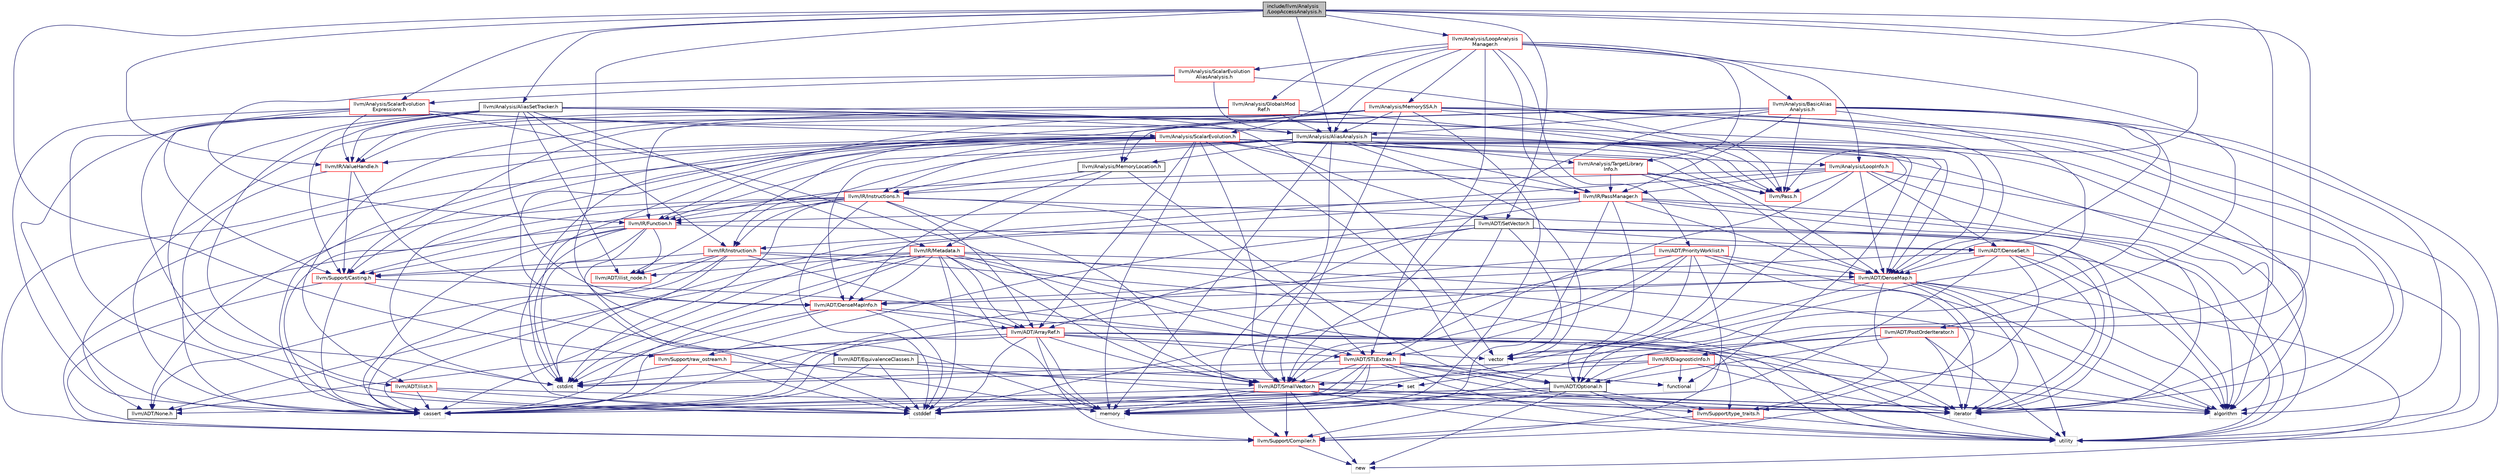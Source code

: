 digraph "include/llvm/Analysis/LoopAccessAnalysis.h"
{
 // LATEX_PDF_SIZE
  bgcolor="transparent";
  edge [fontname="Helvetica",fontsize="10",labelfontname="Helvetica",labelfontsize="10"];
  node [fontname="Helvetica",fontsize="10",shape="box"];
  Node1 [label="include/llvm/Analysis\l/LoopAccessAnalysis.h",height=0.2,width=0.4,color="black", fillcolor="grey75", style="filled", fontcolor="black",tooltip=" "];
  Node1 -> Node2 [color="midnightblue",fontsize="10",style="solid",fontname="Helvetica"];
  Node2 [label="llvm/ADT/EquivalenceClasses.h",height=0.2,width=0.4,color="black",URL="$EquivalenceClasses_8h.html",tooltip=" "];
  Node2 -> Node3 [color="midnightblue",fontsize="10",style="solid",fontname="Helvetica"];
  Node3 [label="cassert",height=0.2,width=0.4,color="grey75",tooltip=" "];
  Node2 -> Node4 [color="midnightblue",fontsize="10",style="solid",fontname="Helvetica"];
  Node4 [label="cstddef",height=0.2,width=0.4,color="grey75",tooltip=" "];
  Node2 -> Node5 [color="midnightblue",fontsize="10",style="solid",fontname="Helvetica"];
  Node5 [label="cstdint",height=0.2,width=0.4,color="grey75",tooltip=" "];
  Node2 -> Node6 [color="midnightblue",fontsize="10",style="solid",fontname="Helvetica"];
  Node6 [label="iterator",height=0.2,width=0.4,color="grey75",tooltip=" "];
  Node2 -> Node7 [color="midnightblue",fontsize="10",style="solid",fontname="Helvetica"];
  Node7 [label="set",height=0.2,width=0.4,color="grey75",tooltip=" "];
  Node1 -> Node8 [color="midnightblue",fontsize="10",style="solid",fontname="Helvetica"];
  Node8 [label="llvm/ADT/Optional.h",height=0.2,width=0.4,color="black",URL="$Optional_8h.html",tooltip=" "];
  Node8 -> Node9 [color="midnightblue",fontsize="10",style="solid",fontname="Helvetica"];
  Node9 [label="llvm/ADT/None.h",height=0.2,width=0.4,color="black",URL="$None_8h.html",tooltip=" "];
  Node8 -> Node10 [color="midnightblue",fontsize="10",style="solid",fontname="Helvetica"];
  Node10 [label="llvm/Support/Compiler.h",height=0.2,width=0.4,color="red",URL="$Compiler_8h.html",tooltip=" "];
  Node10 -> Node12 [color="midnightblue",fontsize="10",style="solid",fontname="Helvetica"];
  Node12 [label="new",height=0.2,width=0.4,color="grey75",tooltip=" "];
  Node8 -> Node14 [color="midnightblue",fontsize="10",style="solid",fontname="Helvetica"];
  Node14 [label="llvm/Support/type_traits.h",height=0.2,width=0.4,color="red",URL="$type__traits_8h.html",tooltip=" "];
  Node14 -> Node10 [color="midnightblue",fontsize="10",style="solid",fontname="Helvetica"];
  Node14 -> Node16 [color="midnightblue",fontsize="10",style="solid",fontname="Helvetica"];
  Node16 [label="utility",height=0.2,width=0.4,color="grey75",tooltip=" "];
  Node8 -> Node3 [color="midnightblue",fontsize="10",style="solid",fontname="Helvetica"];
  Node8 -> Node17 [color="midnightblue",fontsize="10",style="solid",fontname="Helvetica"];
  Node17 [label="memory",height=0.2,width=0.4,color="grey75",tooltip=" "];
  Node8 -> Node12 [color="midnightblue",fontsize="10",style="solid",fontname="Helvetica"];
  Node8 -> Node16 [color="midnightblue",fontsize="10",style="solid",fontname="Helvetica"];
  Node1 -> Node18 [color="midnightblue",fontsize="10",style="solid",fontname="Helvetica"];
  Node18 [label="llvm/ADT/SetVector.h",height=0.2,width=0.4,color="black",URL="$SetVector_8h.html",tooltip=" "];
  Node18 -> Node19 [color="midnightblue",fontsize="10",style="solid",fontname="Helvetica"];
  Node19 [label="llvm/ADT/ArrayRef.h",height=0.2,width=0.4,color="red",URL="$ArrayRef_8h.html",tooltip=" "];
  Node19 -> Node9 [color="midnightblue",fontsize="10",style="solid",fontname="Helvetica"];
  Node19 -> Node31 [color="midnightblue",fontsize="10",style="solid",fontname="Helvetica"];
  Node31 [label="llvm/ADT/SmallVector.h",height=0.2,width=0.4,color="red",URL="$SmallVector_8h.html",tooltip=" "];
  Node31 -> Node10 [color="midnightblue",fontsize="10",style="solid",fontname="Helvetica"];
  Node31 -> Node14 [color="midnightblue",fontsize="10",style="solid",fontname="Helvetica"];
  Node31 -> Node36 [color="midnightblue",fontsize="10",style="solid",fontname="Helvetica"];
  Node36 [label="algorithm",height=0.2,width=0.4,color="grey75",tooltip=" "];
  Node31 -> Node3 [color="midnightblue",fontsize="10",style="solid",fontname="Helvetica"];
  Node31 -> Node4 [color="midnightblue",fontsize="10",style="solid",fontname="Helvetica"];
  Node31 -> Node6 [color="midnightblue",fontsize="10",style="solid",fontname="Helvetica"];
  Node31 -> Node17 [color="midnightblue",fontsize="10",style="solid",fontname="Helvetica"];
  Node31 -> Node12 [color="midnightblue",fontsize="10",style="solid",fontname="Helvetica"];
  Node31 -> Node16 [color="midnightblue",fontsize="10",style="solid",fontname="Helvetica"];
  Node19 -> Node30 [color="midnightblue",fontsize="10",style="solid",fontname="Helvetica"];
  Node30 [label="llvm/ADT/STLExtras.h",height=0.2,width=0.4,color="red",URL="$STLExtras_8h.html",tooltip=" "];
  Node30 -> Node8 [color="midnightblue",fontsize="10",style="solid",fontname="Helvetica"];
  Node30 -> Node31 [color="midnightblue",fontsize="10",style="solid",fontname="Helvetica"];
  Node30 -> Node36 [color="midnightblue",fontsize="10",style="solid",fontname="Helvetica"];
  Node30 -> Node3 [color="midnightblue",fontsize="10",style="solid",fontname="Helvetica"];
  Node30 -> Node4 [color="midnightblue",fontsize="10",style="solid",fontname="Helvetica"];
  Node30 -> Node5 [color="midnightblue",fontsize="10",style="solid",fontname="Helvetica"];
  Node30 -> Node47 [color="midnightblue",fontsize="10",style="solid",fontname="Helvetica"];
  Node47 [label="functional",height=0.2,width=0.4,color="grey75",tooltip=" "];
  Node30 -> Node6 [color="midnightblue",fontsize="10",style="solid",fontname="Helvetica"];
  Node30 -> Node17 [color="midnightblue",fontsize="10",style="solid",fontname="Helvetica"];
  Node30 -> Node16 [color="midnightblue",fontsize="10",style="solid",fontname="Helvetica"];
  Node19 -> Node10 [color="midnightblue",fontsize="10",style="solid",fontname="Helvetica"];
  Node19 -> Node36 [color="midnightblue",fontsize="10",style="solid",fontname="Helvetica"];
  Node19 -> Node3 [color="midnightblue",fontsize="10",style="solid",fontname="Helvetica"];
  Node19 -> Node4 [color="midnightblue",fontsize="10",style="solid",fontname="Helvetica"];
  Node19 -> Node6 [color="midnightblue",fontsize="10",style="solid",fontname="Helvetica"];
  Node19 -> Node17 [color="midnightblue",fontsize="10",style="solid",fontname="Helvetica"];
  Node19 -> Node54 [color="midnightblue",fontsize="10",style="solid",fontname="Helvetica"];
  Node54 [label="vector",height=0.2,width=0.4,color="grey75",tooltip=" "];
  Node18 -> Node55 [color="midnightblue",fontsize="10",style="solid",fontname="Helvetica"];
  Node55 [label="llvm/ADT/DenseSet.h",height=0.2,width=0.4,color="red",URL="$DenseSet_8h.html",tooltip=" "];
  Node55 -> Node56 [color="midnightblue",fontsize="10",style="solid",fontname="Helvetica"];
  Node56 [label="llvm/ADT/DenseMap.h",height=0.2,width=0.4,color="red",URL="$DenseMap_8h.html",tooltip=" "];
  Node56 -> Node57 [color="midnightblue",fontsize="10",style="solid",fontname="Helvetica"];
  Node57 [label="llvm/ADT/DenseMapInfo.h",height=0.2,width=0.4,color="red",URL="$DenseMapInfo_8h.html",tooltip=" "];
  Node57 -> Node19 [color="midnightblue",fontsize="10",style="solid",fontname="Helvetica"];
  Node57 -> Node3 [color="midnightblue",fontsize="10",style="solid",fontname="Helvetica"];
  Node57 -> Node4 [color="midnightblue",fontsize="10",style="solid",fontname="Helvetica"];
  Node57 -> Node5 [color="midnightblue",fontsize="10",style="solid",fontname="Helvetica"];
  Node57 -> Node16 [color="midnightblue",fontsize="10",style="solid",fontname="Helvetica"];
  Node56 -> Node10 [color="midnightblue",fontsize="10",style="solid",fontname="Helvetica"];
  Node56 -> Node14 [color="midnightblue",fontsize="10",style="solid",fontname="Helvetica"];
  Node56 -> Node36 [color="midnightblue",fontsize="10",style="solid",fontname="Helvetica"];
  Node56 -> Node3 [color="midnightblue",fontsize="10",style="solid",fontname="Helvetica"];
  Node56 -> Node4 [color="midnightblue",fontsize="10",style="solid",fontname="Helvetica"];
  Node56 -> Node6 [color="midnightblue",fontsize="10",style="solid",fontname="Helvetica"];
  Node56 -> Node12 [color="midnightblue",fontsize="10",style="solid",fontname="Helvetica"];
  Node56 -> Node16 [color="midnightblue",fontsize="10",style="solid",fontname="Helvetica"];
  Node55 -> Node57 [color="midnightblue",fontsize="10",style="solid",fontname="Helvetica"];
  Node55 -> Node14 [color="midnightblue",fontsize="10",style="solid",fontname="Helvetica"];
  Node55 -> Node36 [color="midnightblue",fontsize="10",style="solid",fontname="Helvetica"];
  Node55 -> Node4 [color="midnightblue",fontsize="10",style="solid",fontname="Helvetica"];
  Node55 -> Node6 [color="midnightblue",fontsize="10",style="solid",fontname="Helvetica"];
  Node55 -> Node16 [color="midnightblue",fontsize="10",style="solid",fontname="Helvetica"];
  Node18 -> Node30 [color="midnightblue",fontsize="10",style="solid",fontname="Helvetica"];
  Node18 -> Node10 [color="midnightblue",fontsize="10",style="solid",fontname="Helvetica"];
  Node18 -> Node36 [color="midnightblue",fontsize="10",style="solid",fontname="Helvetica"];
  Node18 -> Node3 [color="midnightblue",fontsize="10",style="solid",fontname="Helvetica"];
  Node18 -> Node6 [color="midnightblue",fontsize="10",style="solid",fontname="Helvetica"];
  Node18 -> Node54 [color="midnightblue",fontsize="10",style="solid",fontname="Helvetica"];
  Node1 -> Node61 [color="midnightblue",fontsize="10",style="solid",fontname="Helvetica"];
  Node61 [label="llvm/Analysis/AliasAnalysis.h",height=0.2,width=0.4,color="black",URL="$AliasAnalysis_8h.html",tooltip=" "];
  Node61 -> Node56 [color="midnightblue",fontsize="10",style="solid",fontname="Helvetica"];
  Node61 -> Node9 [color="midnightblue",fontsize="10",style="solid",fontname="Helvetica"];
  Node61 -> Node8 [color="midnightblue",fontsize="10",style="solid",fontname="Helvetica"];
  Node61 -> Node31 [color="midnightblue",fontsize="10",style="solid",fontname="Helvetica"];
  Node61 -> Node62 [color="midnightblue",fontsize="10",style="solid",fontname="Helvetica"];
  Node62 [label="llvm/Analysis/MemoryLocation.h",height=0.2,width=0.4,color="black",URL="$MemoryLocation_8h.html",tooltip="This file provides utility analysis objects describing memory locations."];
  Node62 -> Node57 [color="midnightblue",fontsize="10",style="solid",fontname="Helvetica"];
  Node62 -> Node8 [color="midnightblue",fontsize="10",style="solid",fontname="Helvetica"];
  Node62 -> Node63 [color="midnightblue",fontsize="10",style="solid",fontname="Helvetica"];
  Node63 [label="llvm/IR/Instructions.h",height=0.2,width=0.4,color="red",URL="$Instructions_8h.html",tooltip=" "];
  Node63 -> Node19 [color="midnightblue",fontsize="10",style="solid",fontname="Helvetica"];
  Node63 -> Node9 [color="midnightblue",fontsize="10",style="solid",fontname="Helvetica"];
  Node63 -> Node30 [color="midnightblue",fontsize="10",style="solid",fontname="Helvetica"];
  Node63 -> Node31 [color="midnightblue",fontsize="10",style="solid",fontname="Helvetica"];
  Node63 -> Node109 [color="midnightblue",fontsize="10",style="solid",fontname="Helvetica"];
  Node109 [label="llvm/IR/Function.h",height=0.2,width=0.4,color="red",URL="$Function_8h.html",tooltip=" "];
  Node109 -> Node55 [color="midnightblue",fontsize="10",style="solid",fontname="Helvetica"];
  Node109 -> Node78 [color="midnightblue",fontsize="10",style="solid",fontname="Helvetica"];
  Node78 [label="llvm/ADT/ilist_node.h",height=0.2,width=0.4,color="red",URL="$ilist__node_8h.html",tooltip=" "];
  Node109 -> Node89 [color="midnightblue",fontsize="10",style="solid",fontname="Helvetica"];
  Node89 [label="llvm/Support/Casting.h",height=0.2,width=0.4,color="red",URL="$Casting_8h.html",tooltip=" "];
  Node89 -> Node10 [color="midnightblue",fontsize="10",style="solid",fontname="Helvetica"];
  Node89 -> Node14 [color="midnightblue",fontsize="10",style="solid",fontname="Helvetica"];
  Node89 -> Node3 [color="midnightblue",fontsize="10",style="solid",fontname="Helvetica"];
  Node89 -> Node17 [color="midnightblue",fontsize="10",style="solid",fontname="Helvetica"];
  Node109 -> Node10 [color="midnightblue",fontsize="10",style="solid",fontname="Helvetica"];
  Node109 -> Node3 [color="midnightblue",fontsize="10",style="solid",fontname="Helvetica"];
  Node109 -> Node4 [color="midnightblue",fontsize="10",style="solid",fontname="Helvetica"];
  Node109 -> Node5 [color="midnightblue",fontsize="10",style="solid",fontname="Helvetica"];
  Node109 -> Node17 [color="midnightblue",fontsize="10",style="solid",fontname="Helvetica"];
  Node63 -> Node80 [color="midnightblue",fontsize="10",style="solid",fontname="Helvetica"];
  Node80 [label="llvm/IR/Instruction.h",height=0.2,width=0.4,color="red",URL="$IR_2Instruction_8h.html",tooltip=" "];
  Node80 -> Node19 [color="midnightblue",fontsize="10",style="solid",fontname="Helvetica"];
  Node80 -> Node9 [color="midnightblue",fontsize="10",style="solid",fontname="Helvetica"];
  Node80 -> Node78 [color="midnightblue",fontsize="10",style="solid",fontname="Helvetica"];
  Node80 -> Node89 [color="midnightblue",fontsize="10",style="solid",fontname="Helvetica"];
  Node80 -> Node36 [color="midnightblue",fontsize="10",style="solid",fontname="Helvetica"];
  Node80 -> Node3 [color="midnightblue",fontsize="10",style="solid",fontname="Helvetica"];
  Node80 -> Node5 [color="midnightblue",fontsize="10",style="solid",fontname="Helvetica"];
  Node80 -> Node16 [color="midnightblue",fontsize="10",style="solid",fontname="Helvetica"];
  Node63 -> Node89 [color="midnightblue",fontsize="10",style="solid",fontname="Helvetica"];
  Node63 -> Node3 [color="midnightblue",fontsize="10",style="solid",fontname="Helvetica"];
  Node63 -> Node4 [color="midnightblue",fontsize="10",style="solid",fontname="Helvetica"];
  Node63 -> Node5 [color="midnightblue",fontsize="10",style="solid",fontname="Helvetica"];
  Node63 -> Node6 [color="midnightblue",fontsize="10",style="solid",fontname="Helvetica"];
  Node62 -> Node83 [color="midnightblue",fontsize="10",style="solid",fontname="Helvetica"];
  Node83 [label="llvm/IR/Metadata.h",height=0.2,width=0.4,color="red",URL="$Metadata_8h.html",tooltip="This file contains the declarations for metadata subclasses."];
  Node83 -> Node19 [color="midnightblue",fontsize="10",style="solid",fontname="Helvetica"];
  Node83 -> Node56 [color="midnightblue",fontsize="10",style="solid",fontname="Helvetica"];
  Node83 -> Node57 [color="midnightblue",fontsize="10",style="solid",fontname="Helvetica"];
  Node83 -> Node9 [color="midnightblue",fontsize="10",style="solid",fontname="Helvetica"];
  Node83 -> Node30 [color="midnightblue",fontsize="10",style="solid",fontname="Helvetica"];
  Node83 -> Node31 [color="midnightblue",fontsize="10",style="solid",fontname="Helvetica"];
  Node83 -> Node78 [color="midnightblue",fontsize="10",style="solid",fontname="Helvetica"];
  Node83 -> Node89 [color="midnightblue",fontsize="10",style="solid",fontname="Helvetica"];
  Node83 -> Node3 [color="midnightblue",fontsize="10",style="solid",fontname="Helvetica"];
  Node83 -> Node4 [color="midnightblue",fontsize="10",style="solid",fontname="Helvetica"];
  Node83 -> Node5 [color="midnightblue",fontsize="10",style="solid",fontname="Helvetica"];
  Node83 -> Node6 [color="midnightblue",fontsize="10",style="solid",fontname="Helvetica"];
  Node83 -> Node17 [color="midnightblue",fontsize="10",style="solid",fontname="Helvetica"];
  Node83 -> Node16 [color="midnightblue",fontsize="10",style="solid",fontname="Helvetica"];
  Node61 -> Node120 [color="midnightblue",fontsize="10",style="solid",fontname="Helvetica"];
  Node120 [label="llvm/Analysis/TargetLibrary\lInfo.h",height=0.2,width=0.4,color="red",URL="$TargetLibraryInfo_8h.html",tooltip=" "];
  Node120 -> Node56 [color="midnightblue",fontsize="10",style="solid",fontname="Helvetica"];
  Node120 -> Node8 [color="midnightblue",fontsize="10",style="solid",fontname="Helvetica"];
  Node120 -> Node109 [color="midnightblue",fontsize="10",style="solid",fontname="Helvetica"];
  Node120 -> Node142 [color="midnightblue",fontsize="10",style="solid",fontname="Helvetica"];
  Node142 [label="llvm/IR/PassManager.h",height=0.2,width=0.4,color="red",URL="$PassManager_8h.html",tooltip="This header defines various interfaces for pass management in LLVM."];
  Node142 -> Node56 [color="midnightblue",fontsize="10",style="solid",fontname="Helvetica"];
  Node142 -> Node109 [color="midnightblue",fontsize="10",style="solid",fontname="Helvetica"];
  Node142 -> Node99 [color="midnightblue",fontsize="10",style="solid",fontname="Helvetica"];
  Node99 [label="llvm/Support/raw_ostream.h",height=0.2,width=0.4,color="red",URL="$raw__ostream_8h.html",tooltip=" "];
  Node99 -> Node31 [color="midnightblue",fontsize="10",style="solid",fontname="Helvetica"];
  Node99 -> Node3 [color="midnightblue",fontsize="10",style="solid",fontname="Helvetica"];
  Node99 -> Node4 [color="midnightblue",fontsize="10",style="solid",fontname="Helvetica"];
  Node99 -> Node5 [color="midnightblue",fontsize="10",style="solid",fontname="Helvetica"];
  Node142 -> Node36 [color="midnightblue",fontsize="10",style="solid",fontname="Helvetica"];
  Node142 -> Node3 [color="midnightblue",fontsize="10",style="solid",fontname="Helvetica"];
  Node142 -> Node6 [color="midnightblue",fontsize="10",style="solid",fontname="Helvetica"];
  Node142 -> Node17 [color="midnightblue",fontsize="10",style="solid",fontname="Helvetica"];
  Node142 -> Node16 [color="midnightblue",fontsize="10",style="solid",fontname="Helvetica"];
  Node142 -> Node54 [color="midnightblue",fontsize="10",style="solid",fontname="Helvetica"];
  Node120 -> Node126 [color="midnightblue",fontsize="10",style="solid",fontname="Helvetica"];
  Node126 [label="llvm/Pass.h",height=0.2,width=0.4,color="red",URL="$Pass_8h.html",tooltip=" "];
  Node61 -> Node109 [color="midnightblue",fontsize="10",style="solid",fontname="Helvetica"];
  Node61 -> Node80 [color="midnightblue",fontsize="10",style="solid",fontname="Helvetica"];
  Node61 -> Node63 [color="midnightblue",fontsize="10",style="solid",fontname="Helvetica"];
  Node61 -> Node142 [color="midnightblue",fontsize="10",style="solid",fontname="Helvetica"];
  Node61 -> Node126 [color="midnightblue",fontsize="10",style="solid",fontname="Helvetica"];
  Node61 -> Node5 [color="midnightblue",fontsize="10",style="solid",fontname="Helvetica"];
  Node61 -> Node47 [color="midnightblue",fontsize="10",style="solid",fontname="Helvetica"];
  Node61 -> Node17 [color="midnightblue",fontsize="10",style="solid",fontname="Helvetica"];
  Node61 -> Node54 [color="midnightblue",fontsize="10",style="solid",fontname="Helvetica"];
  Node1 -> Node152 [color="midnightblue",fontsize="10",style="solid",fontname="Helvetica"];
  Node152 [label="llvm/Analysis/AliasSetTracker.h",height=0.2,width=0.4,color="black",URL="$AliasSetTracker_8h.html",tooltip=" "];
  Node152 -> Node56 [color="midnightblue",fontsize="10",style="solid",fontname="Helvetica"];
  Node152 -> Node57 [color="midnightblue",fontsize="10",style="solid",fontname="Helvetica"];
  Node152 -> Node72 [color="midnightblue",fontsize="10",style="solid",fontname="Helvetica"];
  Node72 [label="llvm/ADT/ilist.h",height=0.2,width=0.4,color="red",URL="$ilist_8h.html",tooltip=" "];
  Node72 -> Node3 [color="midnightblue",fontsize="10",style="solid",fontname="Helvetica"];
  Node72 -> Node4 [color="midnightblue",fontsize="10",style="solid",fontname="Helvetica"];
  Node72 -> Node6 [color="midnightblue",fontsize="10",style="solid",fontname="Helvetica"];
  Node152 -> Node78 [color="midnightblue",fontsize="10",style="solid",fontname="Helvetica"];
  Node152 -> Node61 [color="midnightblue",fontsize="10",style="solid",fontname="Helvetica"];
  Node152 -> Node80 [color="midnightblue",fontsize="10",style="solid",fontname="Helvetica"];
  Node152 -> Node83 [color="midnightblue",fontsize="10",style="solid",fontname="Helvetica"];
  Node152 -> Node153 [color="midnightblue",fontsize="10",style="solid",fontname="Helvetica"];
  Node153 [label="llvm/IR/ValueHandle.h",height=0.2,width=0.4,color="red",URL="$ValueHandle_8h.html",tooltip=" "];
  Node153 -> Node57 [color="midnightblue",fontsize="10",style="solid",fontname="Helvetica"];
  Node153 -> Node89 [color="midnightblue",fontsize="10",style="solid",fontname="Helvetica"];
  Node153 -> Node3 [color="midnightblue",fontsize="10",style="solid",fontname="Helvetica"];
  Node152 -> Node89 [color="midnightblue",fontsize="10",style="solid",fontname="Helvetica"];
  Node152 -> Node3 [color="midnightblue",fontsize="10",style="solid",fontname="Helvetica"];
  Node152 -> Node4 [color="midnightblue",fontsize="10",style="solid",fontname="Helvetica"];
  Node152 -> Node5 [color="midnightblue",fontsize="10",style="solid",fontname="Helvetica"];
  Node152 -> Node6 [color="midnightblue",fontsize="10",style="solid",fontname="Helvetica"];
  Node152 -> Node54 [color="midnightblue",fontsize="10",style="solid",fontname="Helvetica"];
  Node1 -> Node154 [color="midnightblue",fontsize="10",style="solid",fontname="Helvetica"];
  Node154 [label="llvm/Analysis/LoopAnalysis\lManager.h",height=0.2,width=0.4,color="red",URL="$LoopAnalysisManager_8h.html",tooltip="This header provides classes for managing per-loop analyses."];
  Node154 -> Node155 [color="midnightblue",fontsize="10",style="solid",fontname="Helvetica"];
  Node155 [label="llvm/ADT/PostOrderIterator.h",height=0.2,width=0.4,color="red",URL="$PostOrderIterator_8h.html",tooltip=" "];
  Node155 -> Node8 [color="midnightblue",fontsize="10",style="solid",fontname="Helvetica"];
  Node155 -> Node6 [color="midnightblue",fontsize="10",style="solid",fontname="Helvetica"];
  Node155 -> Node7 [color="midnightblue",fontsize="10",style="solid",fontname="Helvetica"];
  Node155 -> Node16 [color="midnightblue",fontsize="10",style="solid",fontname="Helvetica"];
  Node155 -> Node54 [color="midnightblue",fontsize="10",style="solid",fontname="Helvetica"];
  Node154 -> Node157 [color="midnightblue",fontsize="10",style="solid",fontname="Helvetica"];
  Node157 [label="llvm/ADT/PriorityWorklist.h",height=0.2,width=0.4,color="red",URL="$PriorityWorklist_8h.html",tooltip="This file provides a priority worklist."];
  Node157 -> Node56 [color="midnightblue",fontsize="10",style="solid",fontname="Helvetica"];
  Node157 -> Node30 [color="midnightblue",fontsize="10",style="solid",fontname="Helvetica"];
  Node157 -> Node31 [color="midnightblue",fontsize="10",style="solid",fontname="Helvetica"];
  Node157 -> Node10 [color="midnightblue",fontsize="10",style="solid",fontname="Helvetica"];
  Node157 -> Node36 [color="midnightblue",fontsize="10",style="solid",fontname="Helvetica"];
  Node157 -> Node3 [color="midnightblue",fontsize="10",style="solid",fontname="Helvetica"];
  Node157 -> Node4 [color="midnightblue",fontsize="10",style="solid",fontname="Helvetica"];
  Node157 -> Node6 [color="midnightblue",fontsize="10",style="solid",fontname="Helvetica"];
  Node157 -> Node54 [color="midnightblue",fontsize="10",style="solid",fontname="Helvetica"];
  Node154 -> Node30 [color="midnightblue",fontsize="10",style="solid",fontname="Helvetica"];
  Node154 -> Node61 [color="midnightblue",fontsize="10",style="solid",fontname="Helvetica"];
  Node154 -> Node158 [color="midnightblue",fontsize="10",style="solid",fontname="Helvetica"];
  Node158 [label="llvm/Analysis/BasicAlias\lAnalysis.h",height=0.2,width=0.4,color="red",URL="$BasicAliasAnalysis_8h.html",tooltip="This is the interface for LLVM's primary stateless and local alias analysis."];
  Node158 -> Node56 [color="midnightblue",fontsize="10",style="solid",fontname="Helvetica"];
  Node158 -> Node8 [color="midnightblue",fontsize="10",style="solid",fontname="Helvetica"];
  Node158 -> Node31 [color="midnightblue",fontsize="10",style="solid",fontname="Helvetica"];
  Node158 -> Node61 [color="midnightblue",fontsize="10",style="solid",fontname="Helvetica"];
  Node158 -> Node62 [color="midnightblue",fontsize="10",style="solid",fontname="Helvetica"];
  Node158 -> Node142 [color="midnightblue",fontsize="10",style="solid",fontname="Helvetica"];
  Node158 -> Node126 [color="midnightblue",fontsize="10",style="solid",fontname="Helvetica"];
  Node158 -> Node36 [color="midnightblue",fontsize="10",style="solid",fontname="Helvetica"];
  Node158 -> Node5 [color="midnightblue",fontsize="10",style="solid",fontname="Helvetica"];
  Node158 -> Node17 [color="midnightblue",fontsize="10",style="solid",fontname="Helvetica"];
  Node158 -> Node16 [color="midnightblue",fontsize="10",style="solid",fontname="Helvetica"];
  Node154 -> Node160 [color="midnightblue",fontsize="10",style="solid",fontname="Helvetica"];
  Node160 [label="llvm/Analysis/GlobalsMod\lRef.h",height=0.2,width=0.4,color="red",URL="$GlobalsModRef_8h.html",tooltip="This is the interface for a simple mod/ref and alias analysis over globals."];
  Node160 -> Node61 [color="midnightblue",fontsize="10",style="solid",fontname="Helvetica"];
  Node160 -> Node109 [color="midnightblue",fontsize="10",style="solid",fontname="Helvetica"];
  Node160 -> Node153 [color="midnightblue",fontsize="10",style="solid",fontname="Helvetica"];
  Node160 -> Node126 [color="midnightblue",fontsize="10",style="solid",fontname="Helvetica"];
  Node154 -> Node164 [color="midnightblue",fontsize="10",style="solid",fontname="Helvetica"];
  Node164 [label="llvm/Analysis/LoopInfo.h",height=0.2,width=0.4,color="red",URL="$LoopInfo_8h.html",tooltip=" "];
  Node164 -> Node56 [color="midnightblue",fontsize="10",style="solid",fontname="Helvetica"];
  Node164 -> Node55 [color="midnightblue",fontsize="10",style="solid",fontname="Helvetica"];
  Node164 -> Node31 [color="midnightblue",fontsize="10",style="solid",fontname="Helvetica"];
  Node164 -> Node80 [color="midnightblue",fontsize="10",style="solid",fontname="Helvetica"];
  Node164 -> Node63 [color="midnightblue",fontsize="10",style="solid",fontname="Helvetica"];
  Node164 -> Node142 [color="midnightblue",fontsize="10",style="solid",fontname="Helvetica"];
  Node164 -> Node126 [color="midnightblue",fontsize="10",style="solid",fontname="Helvetica"];
  Node164 -> Node36 [color="midnightblue",fontsize="10",style="solid",fontname="Helvetica"];
  Node164 -> Node16 [color="midnightblue",fontsize="10",style="solid",fontname="Helvetica"];
  Node154 -> Node166 [color="midnightblue",fontsize="10",style="solid",fontname="Helvetica"];
  Node166 [label="llvm/Analysis/MemorySSA.h",height=0.2,width=0.4,color="red",URL="$MemorySSA_8h.html",tooltip="This file exposes an interface to building/using memory SSA to walk memory instructions using a use/d..."];
  Node166 -> Node56 [color="midnightblue",fontsize="10",style="solid",fontname="Helvetica"];
  Node166 -> Node31 [color="midnightblue",fontsize="10",style="solid",fontname="Helvetica"];
  Node166 -> Node72 [color="midnightblue",fontsize="10",style="solid",fontname="Helvetica"];
  Node166 -> Node78 [color="midnightblue",fontsize="10",style="solid",fontname="Helvetica"];
  Node166 -> Node61 [color="midnightblue",fontsize="10",style="solid",fontname="Helvetica"];
  Node166 -> Node62 [color="midnightblue",fontsize="10",style="solid",fontname="Helvetica"];
  Node166 -> Node153 [color="midnightblue",fontsize="10",style="solid",fontname="Helvetica"];
  Node166 -> Node126 [color="midnightblue",fontsize="10",style="solid",fontname="Helvetica"];
  Node166 -> Node89 [color="midnightblue",fontsize="10",style="solid",fontname="Helvetica"];
  Node166 -> Node36 [color="midnightblue",fontsize="10",style="solid",fontname="Helvetica"];
  Node166 -> Node3 [color="midnightblue",fontsize="10",style="solid",fontname="Helvetica"];
  Node166 -> Node4 [color="midnightblue",fontsize="10",style="solid",fontname="Helvetica"];
  Node166 -> Node6 [color="midnightblue",fontsize="10",style="solid",fontname="Helvetica"];
  Node166 -> Node17 [color="midnightblue",fontsize="10",style="solid",fontname="Helvetica"];
  Node166 -> Node16 [color="midnightblue",fontsize="10",style="solid",fontname="Helvetica"];
  Node154 -> Node173 [color="midnightblue",fontsize="10",style="solid",fontname="Helvetica"];
  Node173 [label="llvm/Analysis/ScalarEvolution.h",height=0.2,width=0.4,color="red",URL="$ScalarEvolution_8h.html",tooltip=" "];
  Node173 -> Node19 [color="midnightblue",fontsize="10",style="solid",fontname="Helvetica"];
  Node173 -> Node56 [color="midnightblue",fontsize="10",style="solid",fontname="Helvetica"];
  Node173 -> Node57 [color="midnightblue",fontsize="10",style="solid",fontname="Helvetica"];
  Node173 -> Node8 [color="midnightblue",fontsize="10",style="solid",fontname="Helvetica"];
  Node173 -> Node18 [color="midnightblue",fontsize="10",style="solid",fontname="Helvetica"];
  Node173 -> Node31 [color="midnightblue",fontsize="10",style="solid",fontname="Helvetica"];
  Node173 -> Node164 [color="midnightblue",fontsize="10",style="solid",fontname="Helvetica"];
  Node173 -> Node109 [color="midnightblue",fontsize="10",style="solid",fontname="Helvetica"];
  Node173 -> Node63 [color="midnightblue",fontsize="10",style="solid",fontname="Helvetica"];
  Node173 -> Node142 [color="midnightblue",fontsize="10",style="solid",fontname="Helvetica"];
  Node173 -> Node153 [color="midnightblue",fontsize="10",style="solid",fontname="Helvetica"];
  Node173 -> Node126 [color="midnightblue",fontsize="10",style="solid",fontname="Helvetica"];
  Node173 -> Node89 [color="midnightblue",fontsize="10",style="solid",fontname="Helvetica"];
  Node173 -> Node10 [color="midnightblue",fontsize="10",style="solid",fontname="Helvetica"];
  Node173 -> Node36 [color="midnightblue",fontsize="10",style="solid",fontname="Helvetica"];
  Node173 -> Node3 [color="midnightblue",fontsize="10",style="solid",fontname="Helvetica"];
  Node173 -> Node5 [color="midnightblue",fontsize="10",style="solid",fontname="Helvetica"];
  Node173 -> Node17 [color="midnightblue",fontsize="10",style="solid",fontname="Helvetica"];
  Node173 -> Node16 [color="midnightblue",fontsize="10",style="solid",fontname="Helvetica"];
  Node154 -> Node179 [color="midnightblue",fontsize="10",style="solid",fontname="Helvetica"];
  Node179 [label="llvm/Analysis/ScalarEvolution\lAliasAnalysis.h",height=0.2,width=0.4,color="red",URL="$ScalarEvolutionAliasAnalysis_8h.html",tooltip="This is the interface for a SCEV-based alias analysis."];
  Node179 -> Node61 [color="midnightblue",fontsize="10",style="solid",fontname="Helvetica"];
  Node179 -> Node180 [color="midnightblue",fontsize="10",style="solid",fontname="Helvetica"];
  Node180 [label="llvm/Analysis/ScalarEvolution\lExpressions.h",height=0.2,width=0.4,color="red",URL="$ScalarEvolutionExpressions_8h.html",tooltip=" "];
  Node180 -> Node56 [color="midnightblue",fontsize="10",style="solid",fontname="Helvetica"];
  Node180 -> Node31 [color="midnightblue",fontsize="10",style="solid",fontname="Helvetica"];
  Node180 -> Node173 [color="midnightblue",fontsize="10",style="solid",fontname="Helvetica"];
  Node180 -> Node153 [color="midnightblue",fontsize="10",style="solid",fontname="Helvetica"];
  Node180 -> Node89 [color="midnightblue",fontsize="10",style="solid",fontname="Helvetica"];
  Node180 -> Node3 [color="midnightblue",fontsize="10",style="solid",fontname="Helvetica"];
  Node180 -> Node4 [color="midnightblue",fontsize="10",style="solid",fontname="Helvetica"];
  Node179 -> Node109 [color="midnightblue",fontsize="10",style="solid",fontname="Helvetica"];
  Node179 -> Node126 [color="midnightblue",fontsize="10",style="solid",fontname="Helvetica"];
  Node154 -> Node120 [color="midnightblue",fontsize="10",style="solid",fontname="Helvetica"];
  Node154 -> Node142 [color="midnightblue",fontsize="10",style="solid",fontname="Helvetica"];
  Node1 -> Node180 [color="midnightblue",fontsize="10",style="solid",fontname="Helvetica"];
  Node1 -> Node182 [color="midnightblue",fontsize="10",style="solid",fontname="Helvetica"];
  Node182 [label="llvm/IR/DiagnosticInfo.h",height=0.2,width=0.4,color="red",URL="$DiagnosticInfo_8h.html",tooltip=" "];
  Node182 -> Node8 [color="midnightblue",fontsize="10",style="solid",fontname="Helvetica"];
  Node182 -> Node31 [color="midnightblue",fontsize="10",style="solid",fontname="Helvetica"];
  Node182 -> Node36 [color="midnightblue",fontsize="10",style="solid",fontname="Helvetica"];
  Node182 -> Node5 [color="midnightblue",fontsize="10",style="solid",fontname="Helvetica"];
  Node182 -> Node47 [color="midnightblue",fontsize="10",style="solid",fontname="Helvetica"];
  Node182 -> Node6 [color="midnightblue",fontsize="10",style="solid",fontname="Helvetica"];
  Node1 -> Node153 [color="midnightblue",fontsize="10",style="solid",fontname="Helvetica"];
  Node1 -> Node126 [color="midnightblue",fontsize="10",style="solid",fontname="Helvetica"];
  Node1 -> Node99 [color="midnightblue",fontsize="10",style="solid",fontname="Helvetica"];
}
